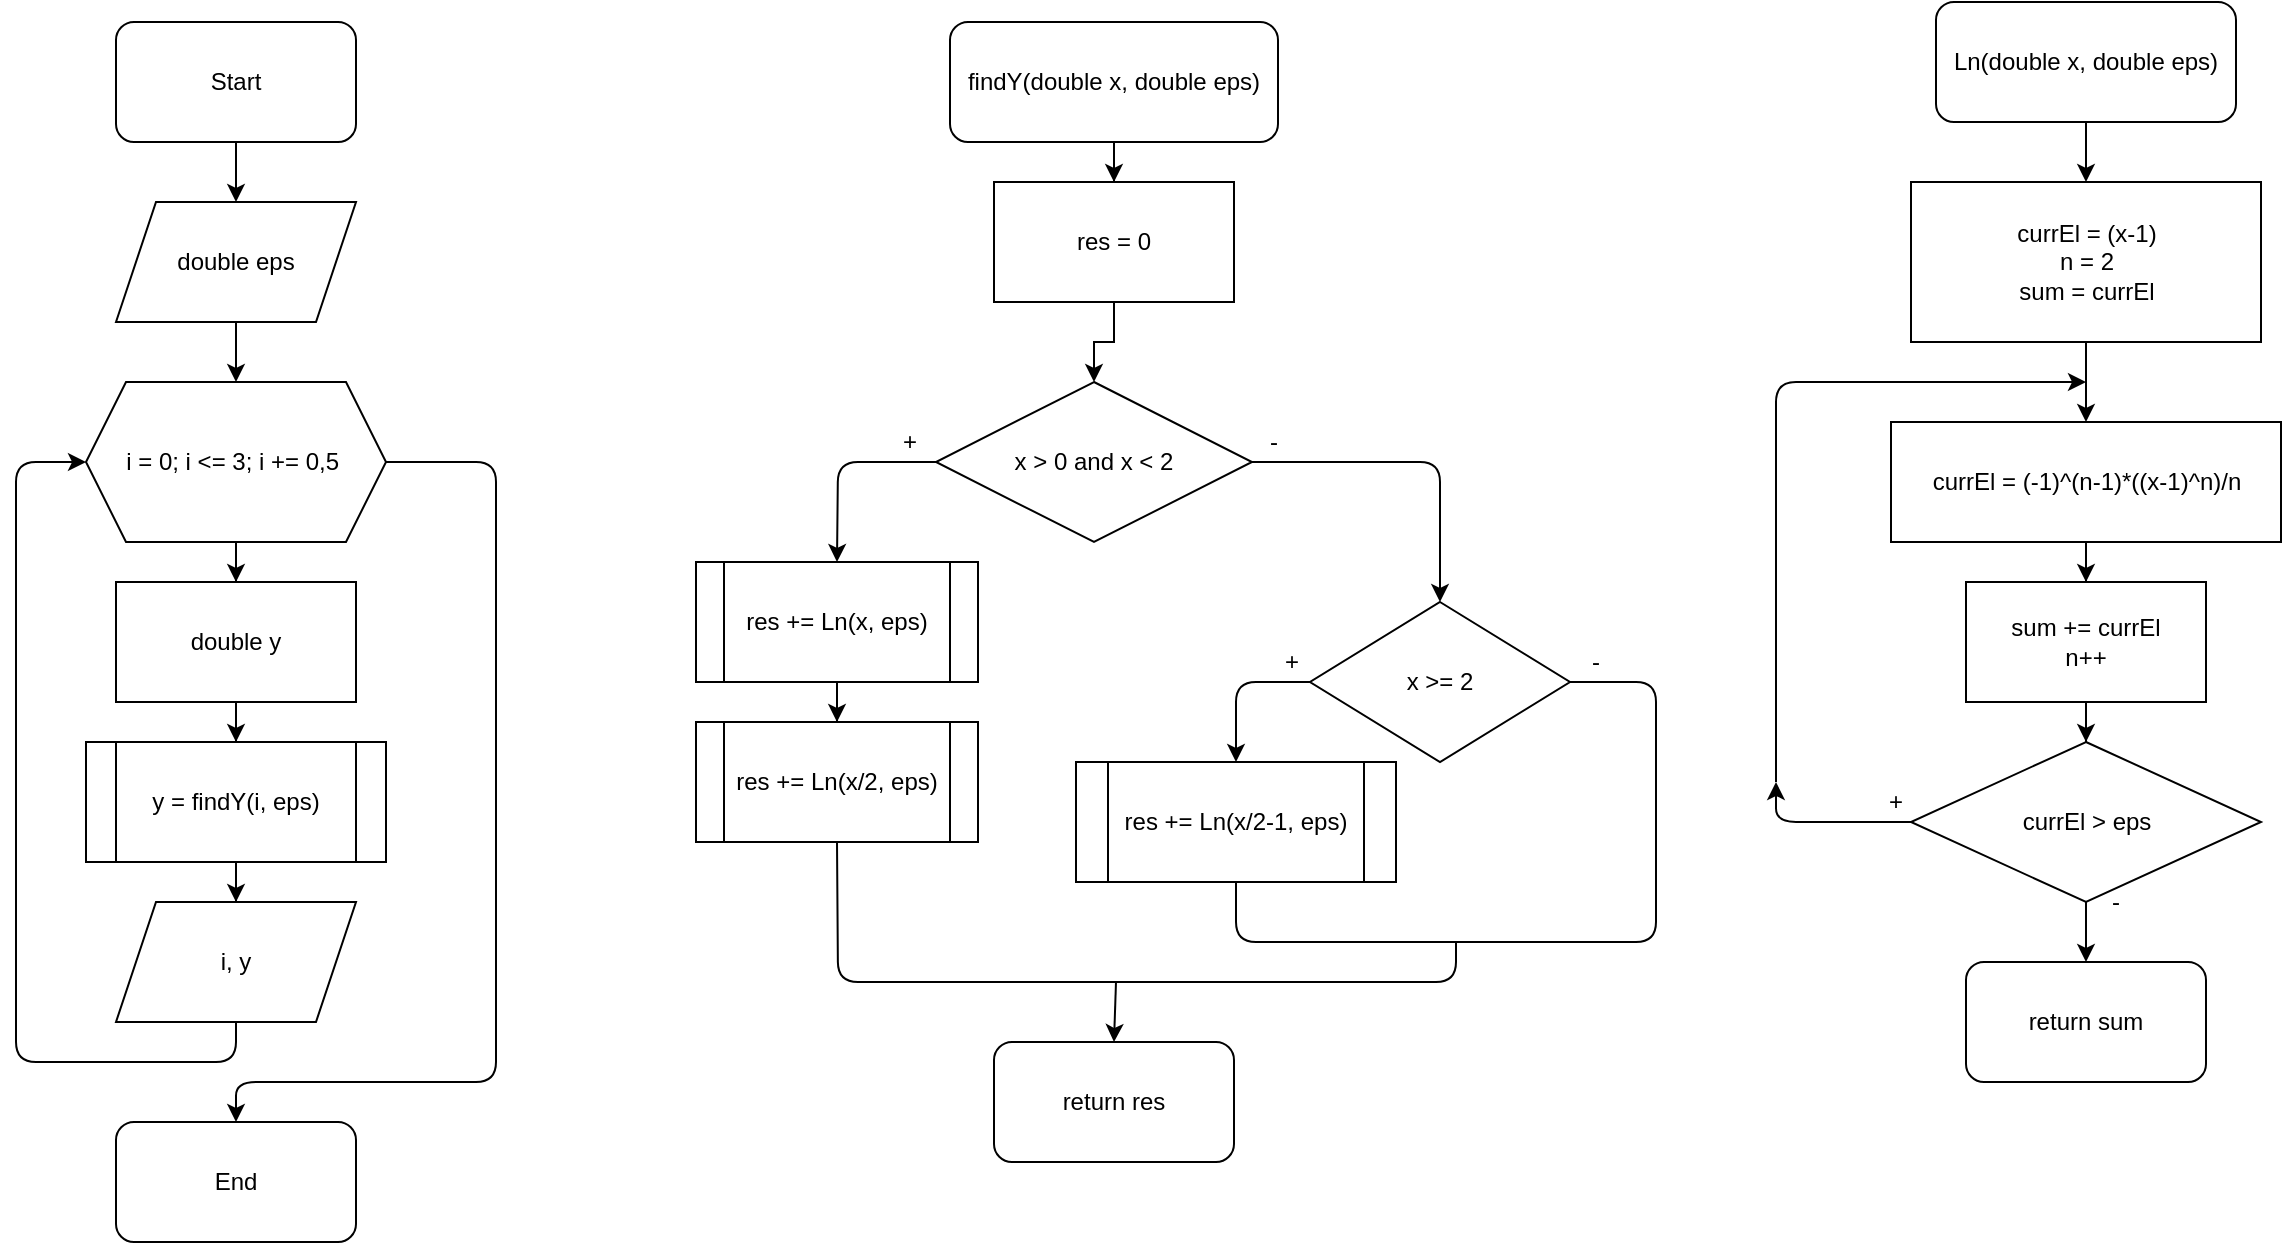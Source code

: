 <mxfile version="13.10.6"><diagram id="qD2V26VCDCz7dE_3k-9x" name="Page-1"><mxGraphModel dx="1621" dy="764" grid="1" gridSize="10" guides="1" tooltips="1" connect="1" arrows="1" fold="1" page="1" pageScale="1" pageWidth="827" pageHeight="1169" math="0" shadow="0"><root><mxCell id="0"/><mxCell id="1" parent="0"/><mxCell id="uSF8-MWhC5m5CAp-iRUo-3" style="edgeStyle=orthogonalEdgeStyle;rounded=0;orthogonalLoop=1;jettySize=auto;html=1;" parent="1" source="uSF8-MWhC5m5CAp-iRUo-1" target="uSF8-MWhC5m5CAp-iRUo-2" edge="1"><mxGeometry relative="1" as="geometry"/></mxCell><mxCell id="uSF8-MWhC5m5CAp-iRUo-1" value="Start" style="rounded=1;whiteSpace=wrap;html=1;" parent="1" vertex="1"><mxGeometry x="100" y="120" width="120" height="60" as="geometry"/></mxCell><mxCell id="uSF8-MWhC5m5CAp-iRUo-49" style="edgeStyle=orthogonalEdgeStyle;rounded=0;orthogonalLoop=1;jettySize=auto;html=1;entryX=0.5;entryY=0;entryDx=0;entryDy=0;" parent="1" source="uSF8-MWhC5m5CAp-iRUo-2" target="uSF8-MWhC5m5CAp-iRUo-48" edge="1"><mxGeometry relative="1" as="geometry"/></mxCell><mxCell id="uSF8-MWhC5m5CAp-iRUo-2" value="double eps" style="shape=parallelogram;perimeter=parallelogramPerimeter;whiteSpace=wrap;html=1;fixedSize=1;" parent="1" vertex="1"><mxGeometry x="100" y="210" width="120" height="60" as="geometry"/></mxCell><mxCell id="uSF8-MWhC5m5CAp-iRUo-7" style="edgeStyle=orthogonalEdgeStyle;rounded=0;orthogonalLoop=1;jettySize=auto;html=1;" parent="1" source="uSF8-MWhC5m5CAp-iRUo-4" target="uSF8-MWhC5m5CAp-iRUo-5" edge="1"><mxGeometry relative="1" as="geometry"/></mxCell><mxCell id="uSF8-MWhC5m5CAp-iRUo-4" value="Ln(double x, double eps)" style="rounded=1;whiteSpace=wrap;html=1;" parent="1" vertex="1"><mxGeometry x="1010" y="110" width="150" height="60" as="geometry"/></mxCell><mxCell id="fmMT_SiKnn7gt43EKJGV-3" style="edgeStyle=orthogonalEdgeStyle;rounded=0;orthogonalLoop=1;jettySize=auto;html=1;" edge="1" parent="1" source="uSF8-MWhC5m5CAp-iRUo-5" target="uSF8-MWhC5m5CAp-iRUo-12"><mxGeometry relative="1" as="geometry"/></mxCell><mxCell id="uSF8-MWhC5m5CAp-iRUo-5" value="currEl = (x-1)&lt;br&gt;n = 2&lt;br&gt;sum = currEl" style="rounded=0;whiteSpace=wrap;html=1;" parent="1" vertex="1"><mxGeometry x="997.5" y="200" width="175" height="80" as="geometry"/></mxCell><mxCell id="fmMT_SiKnn7gt43EKJGV-4" style="edgeStyle=orthogonalEdgeStyle;rounded=0;orthogonalLoop=1;jettySize=auto;html=1;entryX=0.5;entryY=0;entryDx=0;entryDy=0;" edge="1" parent="1" source="uSF8-MWhC5m5CAp-iRUo-9" target="uSF8-MWhC5m5CAp-iRUo-19"><mxGeometry relative="1" as="geometry"/></mxCell><mxCell id="uSF8-MWhC5m5CAp-iRUo-9" value="currEl &amp;gt; eps" style="rhombus;whiteSpace=wrap;html=1;" parent="1" vertex="1"><mxGeometry x="997.5" y="480" width="175" height="80" as="geometry"/></mxCell><mxCell id="uSF8-MWhC5m5CAp-iRUo-15" value="" style="edgeStyle=orthogonalEdgeStyle;rounded=0;orthogonalLoop=1;jettySize=auto;html=1;" parent="1" source="uSF8-MWhC5m5CAp-iRUo-12" target="uSF8-MWhC5m5CAp-iRUo-14" edge="1"><mxGeometry relative="1" as="geometry"/></mxCell><mxCell id="uSF8-MWhC5m5CAp-iRUo-12" value="currEl = (-1)^(n-1)*((x-1)^n)/n" style="whiteSpace=wrap;html=1;" parent="1" vertex="1"><mxGeometry x="987.5" y="320" width="195" height="60" as="geometry"/></mxCell><mxCell id="fmMT_SiKnn7gt43EKJGV-1" style="edgeStyle=orthogonalEdgeStyle;rounded=0;orthogonalLoop=1;jettySize=auto;html=1;entryX=0.5;entryY=0;entryDx=0;entryDy=0;" edge="1" parent="1" source="uSF8-MWhC5m5CAp-iRUo-14" target="uSF8-MWhC5m5CAp-iRUo-9"><mxGeometry relative="1" as="geometry"/></mxCell><mxCell id="uSF8-MWhC5m5CAp-iRUo-14" value="sum += currEl&lt;br&gt;n++" style="whiteSpace=wrap;html=1;" parent="1" vertex="1"><mxGeometry x="1025" y="400" width="120" height="60" as="geometry"/></mxCell><mxCell id="uSF8-MWhC5m5CAp-iRUo-19" value="return sum" style="rounded=1;whiteSpace=wrap;html=1;" parent="1" vertex="1"><mxGeometry x="1025" y="590" width="120" height="60" as="geometry"/></mxCell><mxCell id="uSF8-MWhC5m5CAp-iRUo-30" style="edgeStyle=orthogonalEdgeStyle;rounded=0;orthogonalLoop=1;jettySize=auto;html=1;entryX=0.5;entryY=0;entryDx=0;entryDy=0;" parent="1" source="uSF8-MWhC5m5CAp-iRUo-21" target="uSF8-MWhC5m5CAp-iRUo-28" edge="1"><mxGeometry relative="1" as="geometry"/></mxCell><mxCell id="uSF8-MWhC5m5CAp-iRUo-21" value="findY(double x, double eps)" style="rounded=1;whiteSpace=wrap;html=1;" parent="1" vertex="1"><mxGeometry x="517" y="120" width="164" height="60" as="geometry"/></mxCell><mxCell id="uSF8-MWhC5m5CAp-iRUo-23" value="x &amp;gt; 0 and x &amp;lt; 2" style="rhombus;whiteSpace=wrap;html=1;" parent="1" vertex="1"><mxGeometry x="510" y="300" width="158" height="80" as="geometry"/></mxCell><mxCell id="uSF8-MWhC5m5CAp-iRUo-26" value="x &amp;gt;= 2" style="rhombus;whiteSpace=wrap;html=1;" parent="1" vertex="1"><mxGeometry x="697" y="410" width="130" height="80" as="geometry"/></mxCell><mxCell id="uSF8-MWhC5m5CAp-iRUo-27" value="" style="endArrow=classic;html=1;exitX=1;exitY=0.5;exitDx=0;exitDy=0;entryX=0.5;entryY=0;entryDx=0;entryDy=0;" parent="1" source="uSF8-MWhC5m5CAp-iRUo-23" target="uSF8-MWhC5m5CAp-iRUo-26" edge="1"><mxGeometry width="50" height="50" relative="1" as="geometry"><mxPoint x="887" y="510" as="sourcePoint"/><mxPoint x="937" y="460" as="targetPoint"/><Array as="points"><mxPoint x="762" y="340"/></Array></mxGeometry></mxCell><mxCell id="uSF8-MWhC5m5CAp-iRUo-32" style="edgeStyle=orthogonalEdgeStyle;rounded=0;orthogonalLoop=1;jettySize=auto;html=1;" parent="1" source="uSF8-MWhC5m5CAp-iRUo-28" target="uSF8-MWhC5m5CAp-iRUo-23" edge="1"><mxGeometry relative="1" as="geometry"/></mxCell><mxCell id="uSF8-MWhC5m5CAp-iRUo-28" value="res = 0" style="rounded=0;whiteSpace=wrap;html=1;" parent="1" vertex="1"><mxGeometry x="539" y="200" width="120" height="60" as="geometry"/></mxCell><mxCell id="uSF8-MWhC5m5CAp-iRUo-37" style="edgeStyle=orthogonalEdgeStyle;rounded=0;orthogonalLoop=1;jettySize=auto;html=1;" parent="1" source="uSF8-MWhC5m5CAp-iRUo-33" target="uSF8-MWhC5m5CAp-iRUo-34" edge="1"><mxGeometry relative="1" as="geometry"/></mxCell><mxCell id="uSF8-MWhC5m5CAp-iRUo-33" value="res += Ln(x, eps)" style="shape=process;whiteSpace=wrap;html=1;backgroundOutline=1;" parent="1" vertex="1"><mxGeometry x="390" y="390" width="141" height="60" as="geometry"/></mxCell><mxCell id="uSF8-MWhC5m5CAp-iRUo-34" value="res += Ln(x/2, eps)" style="shape=process;whiteSpace=wrap;html=1;backgroundOutline=1;" parent="1" vertex="1"><mxGeometry x="390" y="470" width="141" height="60" as="geometry"/></mxCell><mxCell id="uSF8-MWhC5m5CAp-iRUo-38" value="-" style="text;html=1;strokeColor=none;fillColor=none;align=center;verticalAlign=middle;whiteSpace=wrap;rounded=0;" parent="1" vertex="1"><mxGeometry x="659" y="320" width="40" height="20" as="geometry"/></mxCell><mxCell id="uSF8-MWhC5m5CAp-iRUo-39" value="" style="endArrow=classic;html=1;exitX=0;exitY=0.5;exitDx=0;exitDy=0;entryX=0.5;entryY=0;entryDx=0;entryDy=0;" parent="1" source="uSF8-MWhC5m5CAp-iRUo-23" target="uSF8-MWhC5m5CAp-iRUo-33" edge="1"><mxGeometry width="50" height="50" relative="1" as="geometry"><mxPoint x="900" y="410" as="sourcePoint"/><mxPoint x="950" y="360" as="targetPoint"/><Array as="points"><mxPoint x="461" y="340"/></Array></mxGeometry></mxCell><mxCell id="uSF8-MWhC5m5CAp-iRUo-40" value="+" style="text;html=1;strokeColor=none;fillColor=none;align=center;verticalAlign=middle;whiteSpace=wrap;rounded=0;" parent="1" vertex="1"><mxGeometry x="477" y="320" width="40" height="20" as="geometry"/></mxCell><mxCell id="uSF8-MWhC5m5CAp-iRUo-41" value="" style="endArrow=classic;html=1;exitX=0;exitY=0.5;exitDx=0;exitDy=0;entryX=0.5;entryY=0;entryDx=0;entryDy=0;" parent="1" source="uSF8-MWhC5m5CAp-iRUo-26" target="uSF8-MWhC5m5CAp-iRUo-42" edge="1"><mxGeometry width="50" height="50" relative="1" as="geometry"><mxPoint x="900" y="410" as="sourcePoint"/><mxPoint x="660" y="490" as="targetPoint"/><Array as="points"><mxPoint x="660" y="450"/></Array></mxGeometry></mxCell><mxCell id="uSF8-MWhC5m5CAp-iRUo-42" value="res += Ln(x/2-1, eps)" style="shape=process;whiteSpace=wrap;html=1;backgroundOutline=1;" parent="1" vertex="1"><mxGeometry x="580" y="490" width="160" height="60" as="geometry"/></mxCell><mxCell id="uSF8-MWhC5m5CAp-iRUo-44" value="" style="endArrow=none;html=1;entryX=1;entryY=0.5;entryDx=0;entryDy=0;exitX=0.5;exitY=1;exitDx=0;exitDy=0;" parent="1" source="uSF8-MWhC5m5CAp-iRUo-42" target="uSF8-MWhC5m5CAp-iRUo-26" edge="1"><mxGeometry width="50" height="50" relative="1" as="geometry"><mxPoint x="630" y="600" as="sourcePoint"/><mxPoint x="950" y="460" as="targetPoint"/><Array as="points"><mxPoint x="660" y="580"/><mxPoint x="870" y="580"/><mxPoint x="870" y="450"/></Array></mxGeometry></mxCell><mxCell id="uSF8-MWhC5m5CAp-iRUo-45" value="" style="endArrow=none;html=1;exitX=0.5;exitY=1;exitDx=0;exitDy=0;" parent="1" source="uSF8-MWhC5m5CAp-iRUo-34" edge="1"><mxGeometry width="50" height="50" relative="1" as="geometry"><mxPoint x="900" y="510" as="sourcePoint"/><mxPoint x="770" y="580" as="targetPoint"/><Array as="points"><mxPoint x="461" y="600"/><mxPoint x="770" y="600"/></Array></mxGeometry></mxCell><mxCell id="uSF8-MWhC5m5CAp-iRUo-46" value="return res" style="rounded=1;whiteSpace=wrap;html=1;" parent="1" vertex="1"><mxGeometry x="539" y="630" width="120" height="60" as="geometry"/></mxCell><mxCell id="uSF8-MWhC5m5CAp-iRUo-47" value="" style="endArrow=classic;html=1;entryX=0.5;entryY=0;entryDx=0;entryDy=0;" parent="1" target="uSF8-MWhC5m5CAp-iRUo-46" edge="1"><mxGeometry width="50" height="50" relative="1" as="geometry"><mxPoint x="600" y="600" as="sourcePoint"/><mxPoint x="950" y="460" as="targetPoint"/></mxGeometry></mxCell><mxCell id="uSF8-MWhC5m5CAp-iRUo-54" style="edgeStyle=orthogonalEdgeStyle;rounded=0;orthogonalLoop=1;jettySize=auto;html=1;" parent="1" source="uSF8-MWhC5m5CAp-iRUo-48" target="uSF8-MWhC5m5CAp-iRUo-53" edge="1"><mxGeometry relative="1" as="geometry"/></mxCell><mxCell id="uSF8-MWhC5m5CAp-iRUo-48" value="i = 0; i &amp;lt;= 3; i += 0,5&amp;nbsp;" style="shape=hexagon;perimeter=hexagonPerimeter2;whiteSpace=wrap;html=1;fixedSize=1;" parent="1" vertex="1"><mxGeometry x="85" y="300" width="150" height="80" as="geometry"/></mxCell><mxCell id="uSF8-MWhC5m5CAp-iRUo-58" style="edgeStyle=orthogonalEdgeStyle;rounded=0;orthogonalLoop=1;jettySize=auto;html=1;" parent="1" source="uSF8-MWhC5m5CAp-iRUo-52" target="uSF8-MWhC5m5CAp-iRUo-57" edge="1"><mxGeometry relative="1" as="geometry"/></mxCell><mxCell id="uSF8-MWhC5m5CAp-iRUo-52" value="y = findY(i, eps)" style="shape=process;whiteSpace=wrap;html=1;backgroundOutline=1;" parent="1" vertex="1"><mxGeometry x="85" y="480" width="150" height="60" as="geometry"/></mxCell><mxCell id="uSF8-MWhC5m5CAp-iRUo-55" style="edgeStyle=orthogonalEdgeStyle;rounded=0;orthogonalLoop=1;jettySize=auto;html=1;" parent="1" source="uSF8-MWhC5m5CAp-iRUo-53" target="uSF8-MWhC5m5CAp-iRUo-52" edge="1"><mxGeometry relative="1" as="geometry"/></mxCell><mxCell id="uSF8-MWhC5m5CAp-iRUo-53" value="double y" style="rounded=0;whiteSpace=wrap;html=1;" parent="1" vertex="1"><mxGeometry x="100" y="400" width="120" height="60" as="geometry"/></mxCell><mxCell id="uSF8-MWhC5m5CAp-iRUo-57" value="i, y" style="shape=parallelogram;perimeter=parallelogramPerimeter;whiteSpace=wrap;html=1;fixedSize=1;" parent="1" vertex="1"><mxGeometry x="100" y="560" width="120" height="60" as="geometry"/></mxCell><mxCell id="uSF8-MWhC5m5CAp-iRUo-59" value="" style="endArrow=classic;html=1;exitX=0.5;exitY=1;exitDx=0;exitDy=0;entryX=0;entryY=0.5;entryDx=0;entryDy=0;" parent="1" source="uSF8-MWhC5m5CAp-iRUo-57" target="uSF8-MWhC5m5CAp-iRUo-48" edge="1"><mxGeometry width="50" height="50" relative="1" as="geometry"><mxPoint x="680" y="440" as="sourcePoint"/><mxPoint x="730" y="390" as="targetPoint"/><Array as="points"><mxPoint x="160" y="640"/><mxPoint x="50" y="640"/><mxPoint x="50" y="340"/></Array></mxGeometry></mxCell><mxCell id="uSF8-MWhC5m5CAp-iRUo-60" value="" style="endArrow=classic;html=1;exitX=1;exitY=0.5;exitDx=0;exitDy=0;" parent="1" source="uSF8-MWhC5m5CAp-iRUo-48" edge="1"><mxGeometry width="50" height="50" relative="1" as="geometry"><mxPoint x="680" y="440" as="sourcePoint"/><mxPoint x="160" y="670" as="targetPoint"/><Array as="points"><mxPoint x="290" y="340"/><mxPoint x="290" y="650"/><mxPoint x="160" y="650"/></Array></mxGeometry></mxCell><mxCell id="uSF8-MWhC5m5CAp-iRUo-61" value="End" style="rounded=1;whiteSpace=wrap;html=1;" parent="1" vertex="1"><mxGeometry x="100" y="670" width="120" height="60" as="geometry"/></mxCell><mxCell id="uSF8-MWhC5m5CAp-iRUo-62" value="+" style="text;html=1;strokeColor=none;fillColor=none;align=center;verticalAlign=middle;whiteSpace=wrap;rounded=0;" parent="1" vertex="1"><mxGeometry x="668" y="430" width="40" height="20" as="geometry"/></mxCell><mxCell id="uSF8-MWhC5m5CAp-iRUo-63" value="-" style="text;html=1;strokeColor=none;fillColor=none;align=center;verticalAlign=middle;whiteSpace=wrap;rounded=0;" parent="1" vertex="1"><mxGeometry x="820" y="430" width="40" height="20" as="geometry"/></mxCell><mxCell id="fmMT_SiKnn7gt43EKJGV-2" value="" style="endArrow=classic;html=1;" edge="1" parent="1"><mxGeometry width="50" height="50" relative="1" as="geometry"><mxPoint x="930" y="500" as="sourcePoint"/><mxPoint x="1085" y="300" as="targetPoint"/><Array as="points"><mxPoint x="930" y="300"/></Array></mxGeometry></mxCell><mxCell id="fmMT_SiKnn7gt43EKJGV-5" value="+" style="text;html=1;strokeColor=none;fillColor=none;align=center;verticalAlign=middle;whiteSpace=wrap;rounded=0;" vertex="1" parent="1"><mxGeometry x="970" y="500" width="40" height="20" as="geometry"/></mxCell><mxCell id="fmMT_SiKnn7gt43EKJGV-6" value="" style="endArrow=classic;html=1;exitX=0;exitY=0.5;exitDx=0;exitDy=0;" edge="1" parent="1" source="uSF8-MWhC5m5CAp-iRUo-9"><mxGeometry width="50" height="50" relative="1" as="geometry"><mxPoint x="997.5" y="520" as="sourcePoint"/><mxPoint x="930" y="500" as="targetPoint"/><Array as="points"><mxPoint x="930" y="520"/></Array></mxGeometry></mxCell><mxCell id="fmMT_SiKnn7gt43EKJGV-7" value="-" style="text;html=1;strokeColor=none;fillColor=none;align=center;verticalAlign=middle;whiteSpace=wrap;rounded=0;" vertex="1" parent="1"><mxGeometry x="1080" y="550" width="40" height="20" as="geometry"/></mxCell></root></mxGraphModel></diagram></mxfile>